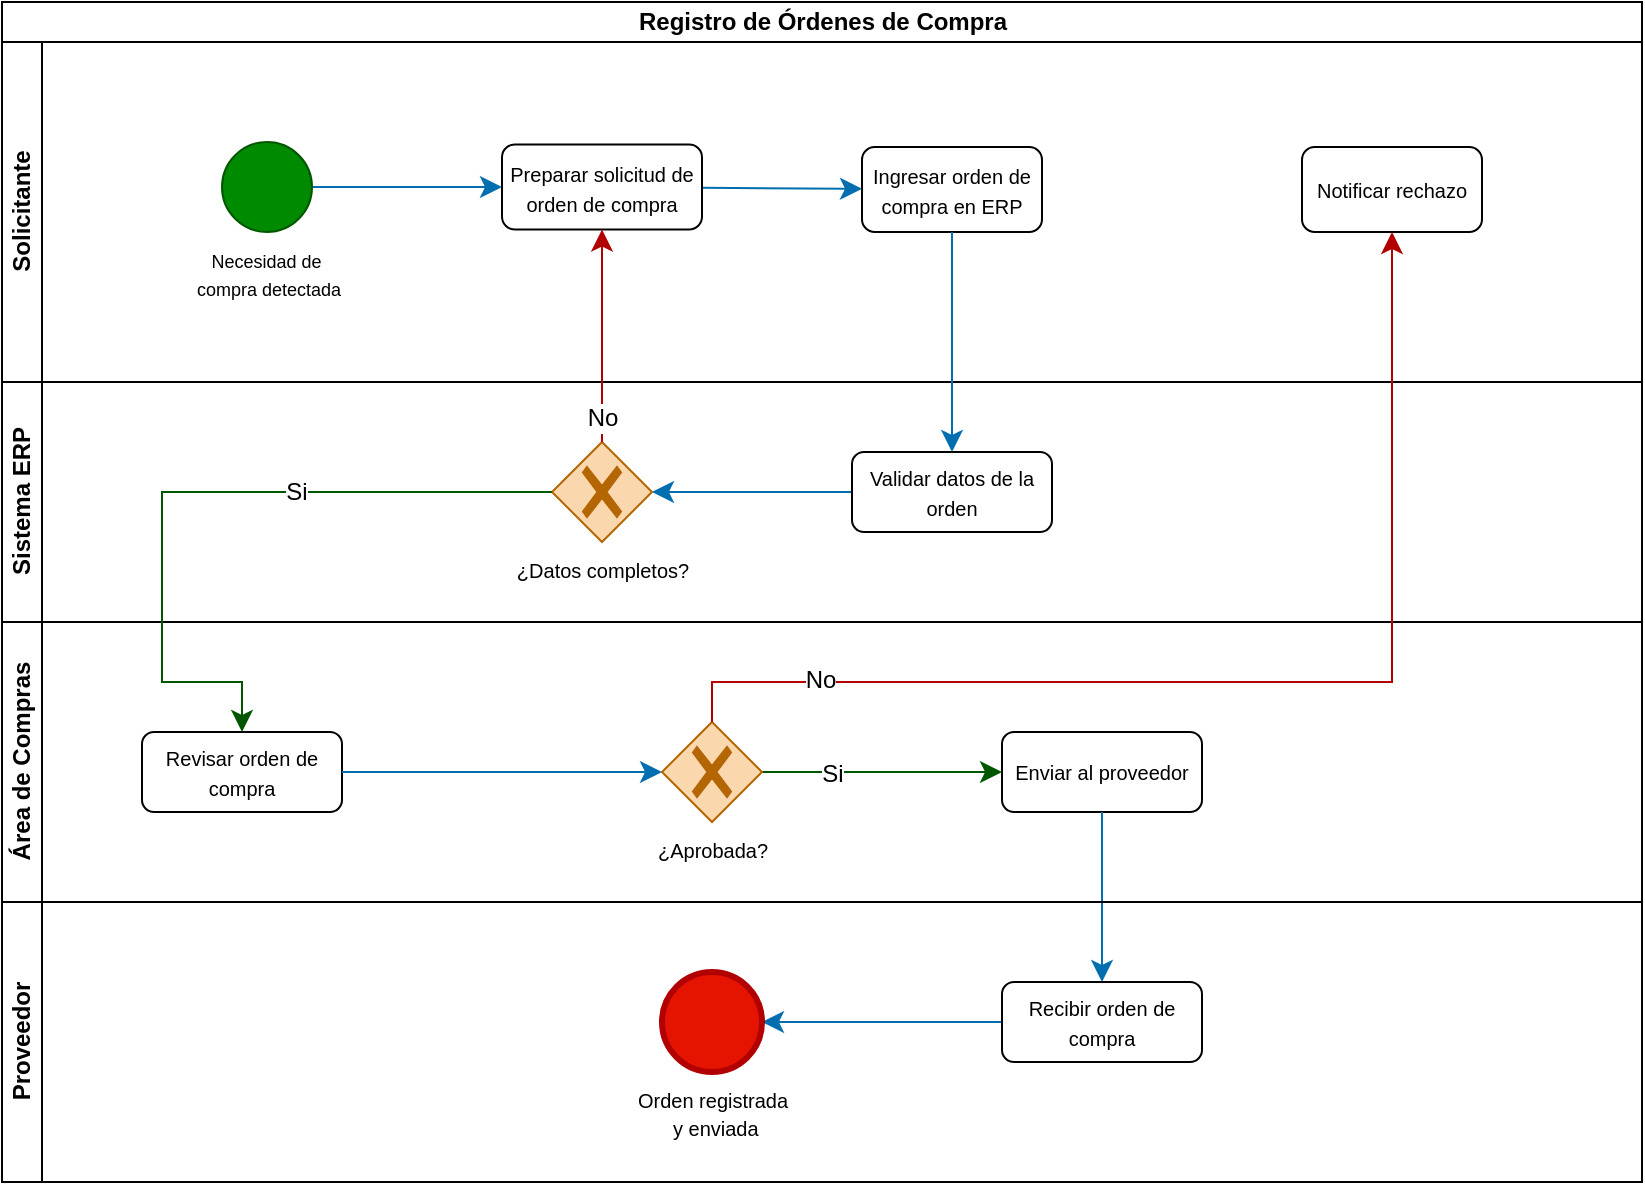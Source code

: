 <mxfile version="28.1.0">
  <diagram name="Página-1" id="RILMSeNs2NyrRo_dRJ39">
    <mxGraphModel dx="1243" dy="463" grid="1" gridSize="10" guides="1" tooltips="1" connect="1" arrows="1" fold="1" page="0" pageScale="1" pageWidth="1169" pageHeight="827" math="0" shadow="0">
      <root>
        <mxCell id="0" />
        <mxCell id="1" parent="0" />
        <mxCell id="VvhEAqcmF6VnZbWkHmcX-18" value="Registro de Órdenes de Compra" style="swimlane;childLayout=stackLayout;resizeParent=1;resizeParentMax=0;horizontal=1;startSize=20;horizontalStack=0;html=1;" vertex="1" parent="1">
          <mxGeometry x="-210" y="110" width="820" height="590" as="geometry" />
        </mxCell>
        <mxCell id="VvhEAqcmF6VnZbWkHmcX-19" value="Solicitante" style="swimlane;startSize=20;horizontal=0;html=1;" vertex="1" parent="VvhEAqcmF6VnZbWkHmcX-18">
          <mxGeometry y="20" width="820" height="170" as="geometry" />
        </mxCell>
        <mxCell id="VvhEAqcmF6VnZbWkHmcX-28" value="" style="edgeStyle=none;curved=1;rounded=0;orthogonalLoop=1;jettySize=auto;html=1;fontSize=12;startSize=8;endSize=8;entryX=0;entryY=0.5;entryDx=0;entryDy=0;fillColor=#1ba1e2;strokeColor=#006EAF;" edge="1" parent="VvhEAqcmF6VnZbWkHmcX-19" source="VvhEAqcmF6VnZbWkHmcX-26" target="VvhEAqcmF6VnZbWkHmcX-29">
          <mxGeometry relative="1" as="geometry">
            <mxPoint x="237.5" y="27.5" as="targetPoint" />
          </mxGeometry>
        </mxCell>
        <mxCell id="VvhEAqcmF6VnZbWkHmcX-26" value="&lt;font style=&quot;font-size: 9px; color: light-dark(rgb(0, 0, 0), rgb(255, 255, 255));&quot;&gt;Necesidad de&amp;nbsp;&lt;/font&gt;&lt;div&gt;&lt;font style=&quot;font-size: 9px; color: light-dark(rgb(0, 0, 0), rgb(255, 255, 255));&quot;&gt;compra detectada&lt;/font&gt;&lt;/div&gt;" style="points=[[0.145,0.145,0],[0.5,0,0],[0.855,0.145,0],[1,0.5,0],[0.855,0.855,0],[0.5,1,0],[0.145,0.855,0],[0,0.5,0]];shape=mxgraph.bpmn.event;html=1;verticalLabelPosition=bottom;labelBackgroundColor=#ffffff;verticalAlign=top;align=center;perimeter=ellipsePerimeter;outlineConnect=0;aspect=fixed;outline=standard;symbol=general;fillColor=#008a00;fontColor=#ffffff;strokeColor=#005700;" vertex="1" parent="VvhEAqcmF6VnZbWkHmcX-19">
          <mxGeometry x="110" y="50" width="45" height="45" as="geometry" />
        </mxCell>
        <mxCell id="VvhEAqcmF6VnZbWkHmcX-32" value="" style="edgeStyle=none;curved=1;rounded=0;orthogonalLoop=1;jettySize=auto;html=1;fontSize=12;startSize=8;endSize=8;fillColor=#1ba1e2;strokeColor=#006EAF;" edge="1" parent="VvhEAqcmF6VnZbWkHmcX-19" source="VvhEAqcmF6VnZbWkHmcX-29" target="VvhEAqcmF6VnZbWkHmcX-31">
          <mxGeometry relative="1" as="geometry" />
        </mxCell>
        <mxCell id="VvhEAqcmF6VnZbWkHmcX-29" value="&lt;font style=&quot;font-size: 10px;&quot;&gt;Preparar solicitud de orden de compra&lt;/font&gt;" style="rounded=1;whiteSpace=wrap;html=1;" vertex="1" parent="VvhEAqcmF6VnZbWkHmcX-19">
          <mxGeometry x="250" y="51.25" width="100" height="42.5" as="geometry" />
        </mxCell>
        <mxCell id="VvhEAqcmF6VnZbWkHmcX-31" value="&lt;font style=&quot;font-size: 10px;&quot;&gt;Ingresar orden de compra en ERP&lt;/font&gt;" style="whiteSpace=wrap;html=1;rounded=1;" vertex="1" parent="VvhEAqcmF6VnZbWkHmcX-19">
          <mxGeometry x="430" y="52.5" width="90" height="42.5" as="geometry" />
        </mxCell>
        <mxCell id="VvhEAqcmF6VnZbWkHmcX-59" value="&lt;font style=&quot;font-size: 10px;&quot;&gt;Notificar rechazo&lt;/font&gt;" style="whiteSpace=wrap;html=1;rounded=1;" vertex="1" parent="VvhEAqcmF6VnZbWkHmcX-19">
          <mxGeometry x="650" y="52.5" width="90" height="42.5" as="geometry" />
        </mxCell>
        <mxCell id="VvhEAqcmF6VnZbWkHmcX-20" value="Sistema ERP" style="swimlane;startSize=20;horizontal=0;html=1;" vertex="1" parent="VvhEAqcmF6VnZbWkHmcX-18">
          <mxGeometry y="190" width="820" height="120" as="geometry" />
        </mxCell>
        <mxCell id="VvhEAqcmF6VnZbWkHmcX-30" value="&lt;span style=&quot;font-size: 10px;&quot;&gt;¿Datos completos?&lt;/span&gt;" style="points=[[0.25,0.25,0],[0.5,0,0],[0.75,0.25,0],[1,0.5,0],[0.75,0.75,0],[0.5,1,0],[0.25,0.75,0],[0,0.5,0]];shape=mxgraph.bpmn.gateway2;html=1;verticalLabelPosition=bottom;labelBackgroundColor=#ffffff;verticalAlign=top;align=center;perimeter=rhombusPerimeter;outlineConnect=0;outline=none;symbol=none;gwType=exclusive;fillColor=#fad7ac;strokeColor=#b46504;" vertex="1" parent="VvhEAqcmF6VnZbWkHmcX-20">
          <mxGeometry x="275" y="30" width="50" height="50" as="geometry" />
        </mxCell>
        <mxCell id="VvhEAqcmF6VnZbWkHmcX-35" value="" style="edgeStyle=none;curved=1;rounded=0;orthogonalLoop=1;jettySize=auto;html=1;fontSize=12;startSize=8;endSize=8;fillColor=#1ba1e2;strokeColor=#006EAF;" edge="1" parent="VvhEAqcmF6VnZbWkHmcX-20" source="VvhEAqcmF6VnZbWkHmcX-33" target="VvhEAqcmF6VnZbWkHmcX-30">
          <mxGeometry relative="1" as="geometry" />
        </mxCell>
        <mxCell id="VvhEAqcmF6VnZbWkHmcX-33" value="&lt;font style=&quot;font-size: 10px;&quot;&gt;Validar datos de la orden&lt;/font&gt;" style="rounded=1;whiteSpace=wrap;html=1;" vertex="1" parent="VvhEAqcmF6VnZbWkHmcX-20">
          <mxGeometry x="425" y="35" width="100" height="40" as="geometry" />
        </mxCell>
        <mxCell id="VvhEAqcmF6VnZbWkHmcX-21" value="Área de Compras" style="swimlane;startSize=20;horizontal=0;html=1;" vertex="1" parent="VvhEAqcmF6VnZbWkHmcX-18">
          <mxGeometry y="310" width="820" height="140" as="geometry" />
        </mxCell>
        <mxCell id="VvhEAqcmF6VnZbWkHmcX-40" value="&lt;span style=&quot;font-size: 10px;&quot;&gt;Revisar orden de compra&lt;/span&gt;" style="rounded=1;whiteSpace=wrap;html=1;" vertex="1" parent="VvhEAqcmF6VnZbWkHmcX-21">
          <mxGeometry x="70" y="55" width="100" height="40" as="geometry" />
        </mxCell>
        <mxCell id="VvhEAqcmF6VnZbWkHmcX-64" value="" style="edgeStyle=none;curved=1;rounded=0;orthogonalLoop=1;jettySize=auto;html=1;fontSize=12;startSize=8;endSize=8;fillColor=#008a00;strokeColor=#005700;" edge="1" parent="VvhEAqcmF6VnZbWkHmcX-21" source="VvhEAqcmF6VnZbWkHmcX-43" target="VvhEAqcmF6VnZbWkHmcX-63">
          <mxGeometry relative="1" as="geometry" />
        </mxCell>
        <mxCell id="VvhEAqcmF6VnZbWkHmcX-66" value="Si" style="edgeLabel;html=1;align=center;verticalAlign=middle;resizable=0;points=[];fontSize=12;" vertex="1" connectable="0" parent="VvhEAqcmF6VnZbWkHmcX-64">
          <mxGeometry x="-0.423" y="-1" relative="1" as="geometry">
            <mxPoint as="offset" />
          </mxGeometry>
        </mxCell>
        <mxCell id="VvhEAqcmF6VnZbWkHmcX-43" value="&lt;font style=&quot;font-size: 10px;&quot;&gt;¿Aprobada?&lt;/font&gt;" style="points=[[0.25,0.25,0],[0.5,0,0],[0.75,0.25,0],[1,0.5,0],[0.75,0.75,0],[0.5,1,0],[0.25,0.75,0],[0,0.5,0]];shape=mxgraph.bpmn.gateway2;html=1;verticalLabelPosition=bottom;labelBackgroundColor=#ffffff;verticalAlign=top;align=center;perimeter=rhombusPerimeter;outlineConnect=0;outline=none;symbol=none;gwType=exclusive;fillColor=#fad7ac;strokeColor=#b46504;" vertex="1" parent="VvhEAqcmF6VnZbWkHmcX-21">
          <mxGeometry x="330" y="50" width="50" height="50" as="geometry" />
        </mxCell>
        <mxCell id="VvhEAqcmF6VnZbWkHmcX-52" value="" style="endArrow=classic;html=1;rounded=0;fontSize=12;startSize=8;endSize=8;curved=1;exitX=1;exitY=0.5;exitDx=0;exitDy=0;entryX=0;entryY=0.5;entryDx=0;entryDy=0;entryPerimeter=0;fillColor=#1ba1e2;strokeColor=#006EAF;" edge="1" parent="VvhEAqcmF6VnZbWkHmcX-21" source="VvhEAqcmF6VnZbWkHmcX-40" target="VvhEAqcmF6VnZbWkHmcX-43">
          <mxGeometry width="50" height="50" relative="1" as="geometry">
            <mxPoint x="410" y="-40" as="sourcePoint" />
            <mxPoint x="460" y="-90" as="targetPoint" />
          </mxGeometry>
        </mxCell>
        <mxCell id="VvhEAqcmF6VnZbWkHmcX-63" value="&lt;span style=&quot;font-size: 10px;&quot;&gt;Enviar al proveedor&lt;/span&gt;" style="rounded=1;whiteSpace=wrap;html=1;" vertex="1" parent="VvhEAqcmF6VnZbWkHmcX-21">
          <mxGeometry x="500" y="55" width="100" height="40" as="geometry" />
        </mxCell>
        <mxCell id="VvhEAqcmF6VnZbWkHmcX-34" value="" style="edgeStyle=none;curved=1;rounded=0;orthogonalLoop=1;jettySize=auto;html=1;fontSize=12;startSize=8;endSize=8;fillColor=#1ba1e2;strokeColor=#006EAF;" edge="1" parent="VvhEAqcmF6VnZbWkHmcX-18" source="VvhEAqcmF6VnZbWkHmcX-31" target="VvhEAqcmF6VnZbWkHmcX-33">
          <mxGeometry relative="1" as="geometry" />
        </mxCell>
        <mxCell id="VvhEAqcmF6VnZbWkHmcX-36" value="" style="edgeStyle=none;curved=1;rounded=0;orthogonalLoop=1;jettySize=auto;html=1;fontSize=12;startSize=8;endSize=8;fillColor=#e51400;strokeColor=#B20000;" edge="1" parent="VvhEAqcmF6VnZbWkHmcX-18" source="VvhEAqcmF6VnZbWkHmcX-30" target="VvhEAqcmF6VnZbWkHmcX-29">
          <mxGeometry relative="1" as="geometry" />
        </mxCell>
        <mxCell id="VvhEAqcmF6VnZbWkHmcX-37" value="No" style="edgeLabel;html=1;align=center;verticalAlign=middle;resizable=0;points=[];fontSize=12;" vertex="1" connectable="0" parent="VvhEAqcmF6VnZbWkHmcX-36">
          <mxGeometry x="0.112" y="1" relative="1" as="geometry">
            <mxPoint x="1" y="47" as="offset" />
          </mxGeometry>
        </mxCell>
        <mxCell id="VvhEAqcmF6VnZbWkHmcX-47" value="" style="endArrow=classic;html=1;rounded=0;fontSize=12;startSize=8;endSize=8;curved=0;entryX=0.5;entryY=0;entryDx=0;entryDy=0;exitX=0;exitY=0.5;exitDx=0;exitDy=0;exitPerimeter=0;fillColor=#008a00;strokeColor=#005700;" edge="1" parent="VvhEAqcmF6VnZbWkHmcX-18" source="VvhEAqcmF6VnZbWkHmcX-30" target="VvhEAqcmF6VnZbWkHmcX-40">
          <mxGeometry width="50" height="50" relative="1" as="geometry">
            <mxPoint x="160" y="430" as="sourcePoint" />
            <mxPoint x="210" y="380" as="targetPoint" />
            <Array as="points">
              <mxPoint x="80" y="245" />
              <mxPoint x="80" y="340" />
              <mxPoint x="120" y="340" />
            </Array>
          </mxGeometry>
        </mxCell>
        <mxCell id="VvhEAqcmF6VnZbWkHmcX-48" value="Si" style="edgeLabel;html=1;align=center;verticalAlign=middle;resizable=0;points=[];fontSize=12;" vertex="1" connectable="0" parent="VvhEAqcmF6VnZbWkHmcX-47">
          <mxGeometry x="-0.53" y="3" relative="1" as="geometry">
            <mxPoint x="-45" y="-3" as="offset" />
          </mxGeometry>
        </mxCell>
        <mxCell id="VvhEAqcmF6VnZbWkHmcX-60" value="" style="endArrow=classic;html=1;rounded=0;fontSize=12;startSize=8;endSize=8;curved=0;exitX=0.5;exitY=0;exitDx=0;exitDy=0;exitPerimeter=0;entryX=0.5;entryY=1;entryDx=0;entryDy=0;fillColor=#e51400;strokeColor=#B20000;" edge="1" parent="VvhEAqcmF6VnZbWkHmcX-18" source="VvhEAqcmF6VnZbWkHmcX-43" target="VvhEAqcmF6VnZbWkHmcX-59">
          <mxGeometry width="50" height="50" relative="1" as="geometry">
            <mxPoint x="580" y="270" as="sourcePoint" />
            <mxPoint x="630" y="220" as="targetPoint" />
            <Array as="points">
              <mxPoint x="355" y="340" />
              <mxPoint x="695" y="340" />
              <mxPoint x="695" y="170" />
            </Array>
          </mxGeometry>
        </mxCell>
        <mxCell id="VvhEAqcmF6VnZbWkHmcX-61" value="No" style="edgeLabel;html=1;align=center;verticalAlign=middle;resizable=0;points=[];fontSize=12;" vertex="1" connectable="0" parent="VvhEAqcmF6VnZbWkHmcX-60">
          <mxGeometry x="-0.747" y="1" relative="1" as="geometry">
            <mxPoint as="offset" />
          </mxGeometry>
        </mxCell>
        <mxCell id="VvhEAqcmF6VnZbWkHmcX-68" value="" style="edgeStyle=none;curved=1;rounded=0;orthogonalLoop=1;jettySize=auto;html=1;fontSize=12;startSize=8;endSize=8;fillColor=#1ba1e2;strokeColor=#006EAF;" edge="1" parent="VvhEAqcmF6VnZbWkHmcX-18" source="VvhEAqcmF6VnZbWkHmcX-63" target="VvhEAqcmF6VnZbWkHmcX-67">
          <mxGeometry relative="1" as="geometry" />
        </mxCell>
        <mxCell id="VvhEAqcmF6VnZbWkHmcX-22" value="Proveedor" style="swimlane;startSize=20;horizontal=0;html=1;" vertex="1" parent="VvhEAqcmF6VnZbWkHmcX-18">
          <mxGeometry y="450" width="820" height="140" as="geometry" />
        </mxCell>
        <mxCell id="VvhEAqcmF6VnZbWkHmcX-70" value="" style="edgeStyle=none;curved=1;rounded=0;orthogonalLoop=1;jettySize=auto;html=1;fontSize=12;startSize=8;endSize=8;fillColor=#1ba1e2;strokeColor=#006EAF;" edge="1" parent="VvhEAqcmF6VnZbWkHmcX-22" source="VvhEAqcmF6VnZbWkHmcX-67" target="VvhEAqcmF6VnZbWkHmcX-69">
          <mxGeometry relative="1" as="geometry" />
        </mxCell>
        <mxCell id="VvhEAqcmF6VnZbWkHmcX-67" value="&lt;font style=&quot;font-size: 10px;&quot;&gt;Recibir orden de compra&lt;/font&gt;" style="rounded=1;whiteSpace=wrap;html=1;" vertex="1" parent="VvhEAqcmF6VnZbWkHmcX-22">
          <mxGeometry x="500" y="40" width="100" height="40" as="geometry" />
        </mxCell>
        <mxCell id="VvhEAqcmF6VnZbWkHmcX-69" value="&lt;font style=&quot;background-color: light-dark(rgb(255, 255, 255), rgb(0, 0, 0)); color: light-dark(rgb(0, 0, 0), rgb(255, 255, 255)); font-size: 10px;&quot;&gt;Orden registrada&lt;/font&gt;&lt;div&gt;&lt;span style=&quot;background-color: light-dark(rgb(255, 255, 255), rgb(0, 0, 0)); color: light-dark(rgb(0, 0, 0), rgb(255, 255, 255)); font-size: 10px;&quot;&gt;&amp;nbsp;y enviada&lt;/span&gt;&lt;/div&gt;" style="points=[[0.145,0.145,0],[0.5,0,0],[0.855,0.145,0],[1,0.5,0],[0.855,0.855,0],[0.5,1,0],[0.145,0.855,0],[0,0.5,0]];shape=mxgraph.bpmn.event;html=1;verticalLabelPosition=bottom;labelBackgroundColor=#ffffff;verticalAlign=top;align=center;perimeter=ellipsePerimeter;outlineConnect=0;aspect=fixed;outline=end;symbol=terminate2;fillColor=light-dark(#e51400, #f51400);fontColor=#ffffff;strokeColor=#B20000;" vertex="1" parent="VvhEAqcmF6VnZbWkHmcX-22">
          <mxGeometry x="330" y="35" width="50" height="50" as="geometry" />
        </mxCell>
      </root>
    </mxGraphModel>
  </diagram>
</mxfile>
